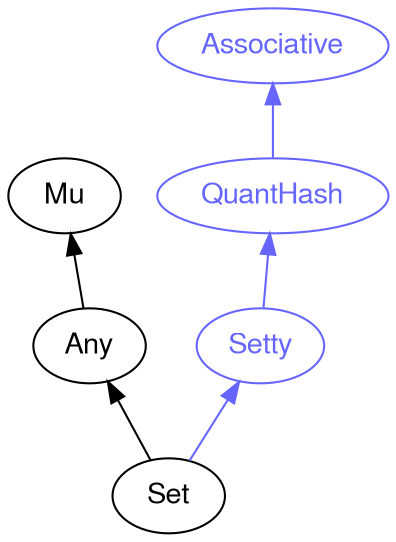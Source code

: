 digraph "perl6-type-graph" {
    rankdir=BT;
    splines=polyline;
    overlap=false; 
    graph [truecolor=true bgcolor="#FFFFFF"];
    // Types
    "Set" [color="#000000", fontcolor="#000000", href="/type/Set", fontname="FreeSans"];
    "Mu" [color="#000000", fontcolor="#000000", href="/type/Mu", fontname="FreeSans"];
    "Any" [color="#000000", fontcolor="#000000", href="/type/Any", fontname="FreeSans"];
    "Associative" [color="#6666FF", fontcolor="#6666FF", href="/type/Associative", fontname="FreeSans"];
    "QuantHash" [color="#6666FF", fontcolor="#6666FF", href="/type/QuantHash", fontname="FreeSans"];
    "Setty" [color="#6666FF", fontcolor="#6666FF", href="/type/Setty", fontname="FreeSans"];

    // Superclasses
    "Set" -> "Any" [color="#000000"];
    "Any" -> "Mu" [color="#000000"];

    // Roles
    "Set" -> "Setty" [color="#6666FF"];
    "QuantHash" -> "Associative" [color="#6666FF"];
    "Setty" -> "QuantHash" [color="#6666FF"];
}
